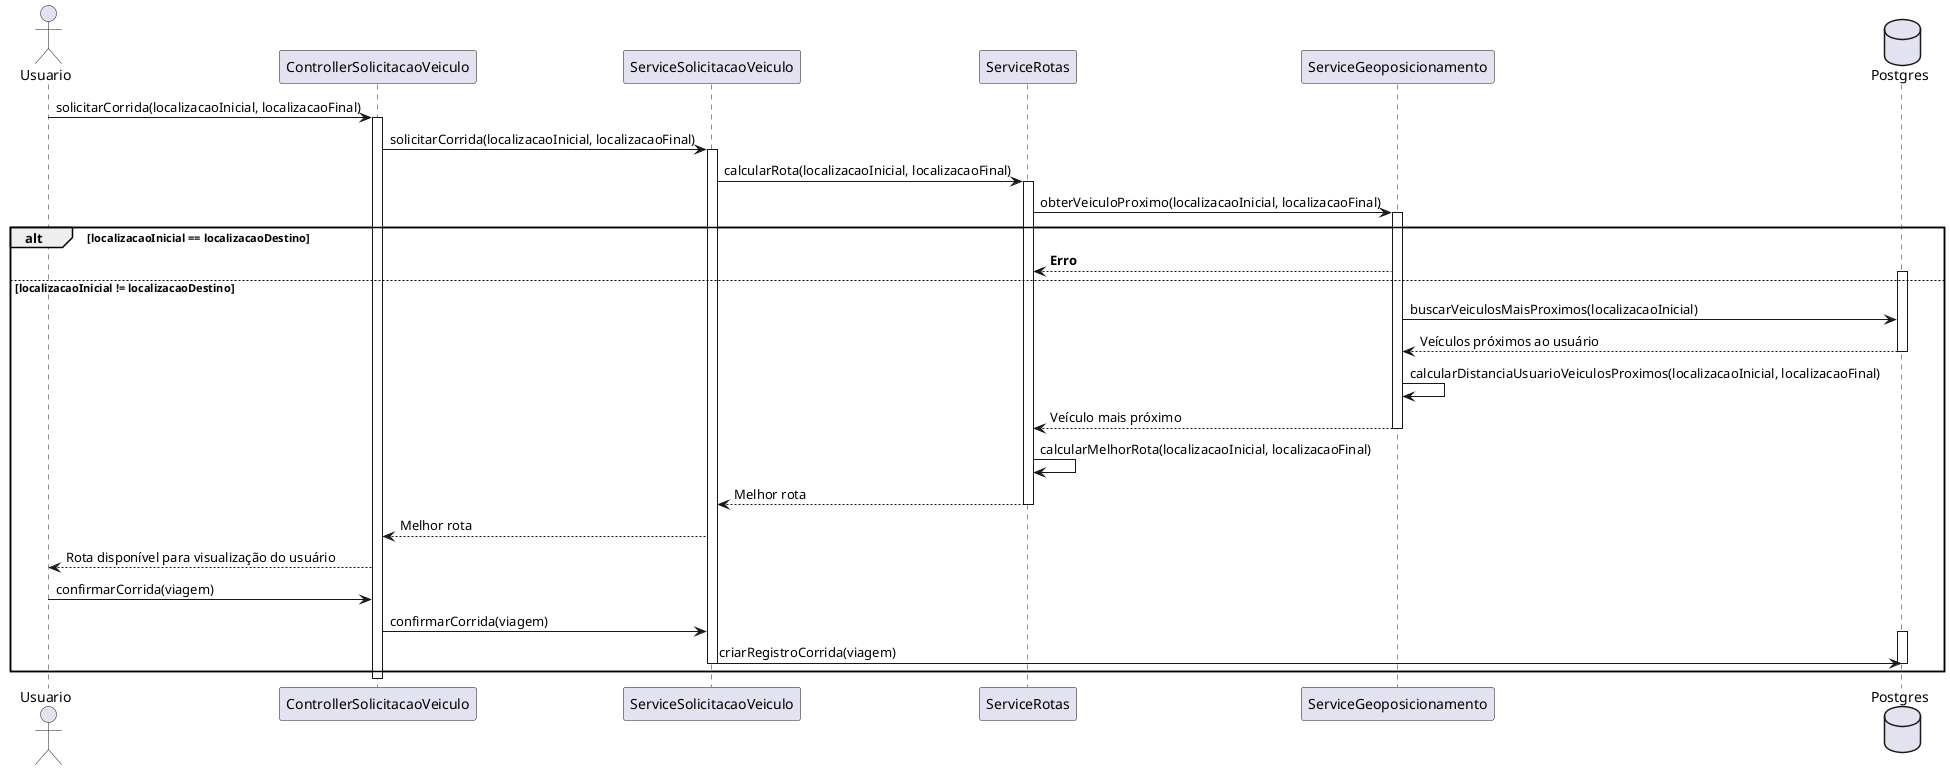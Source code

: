 @startuml Nível 4 - Sequência de Detecção de Riscos
actor Usuario
participant "ControllerSolicitacaoVeiculo" as SCV
participant "ServiceSolicitacaoVeiculo" as SSV
participant "ServiceRotas" as SR
participant "ServiceGeoposicionamento" as SG
database "Postgres" as BD

Usuario -> SCV: solicitarCorrida(localizacaoInicial, localizacaoFinal)
activate SCV
SCV -> SSV: solicitarCorrida(localizacaoInicial, localizacaoFinal)
activate SSV
SSV -> SR: calcularRota(localizacaoInicial, localizacaoFinal)
activate SR

SR -> SG: obterVeiculoProximo(localizacaoInicial, localizacaoFinal)
activate SG
alt localizacaoInicial == localizacaoDestino
    SG --> SR: **Erro**

else localizacaoInicial != localizacaoDestino
    activate BD
    SG -> BD: buscarVeiculosMaisProximos(localizacaoInicial)
    BD --> SG: Veículos próximos ao usuário
    deactivate BD
    SG -> SG: calcularDistanciaUsuarioVeiculosProximos(localizacaoInicial, localizacaoFinal)
    SG --> SR: Veículo mais próximo
    deactivate SG
    SR -> SR: calcularMelhorRota(localizacaoInicial, localizacaoFinal)
    SR --> SSV: Melhor rota
    deactivate SR
    SSV --> SCV: Melhor rota
    SCV --> Usuario: Rota disponível para visualização do usuário
    deactivate SG
    Usuario -> SCV: confirmarCorrida(viagem)
    SCV -> SSV: confirmarCorrida(viagem)
    activate BD
    SSV -> BD: criarRegistroCorrida(viagem)
    deactivate BD
    deactivate SSV
end
deactivate SR
deactivate SCV
deactivate SSV
@enduml
